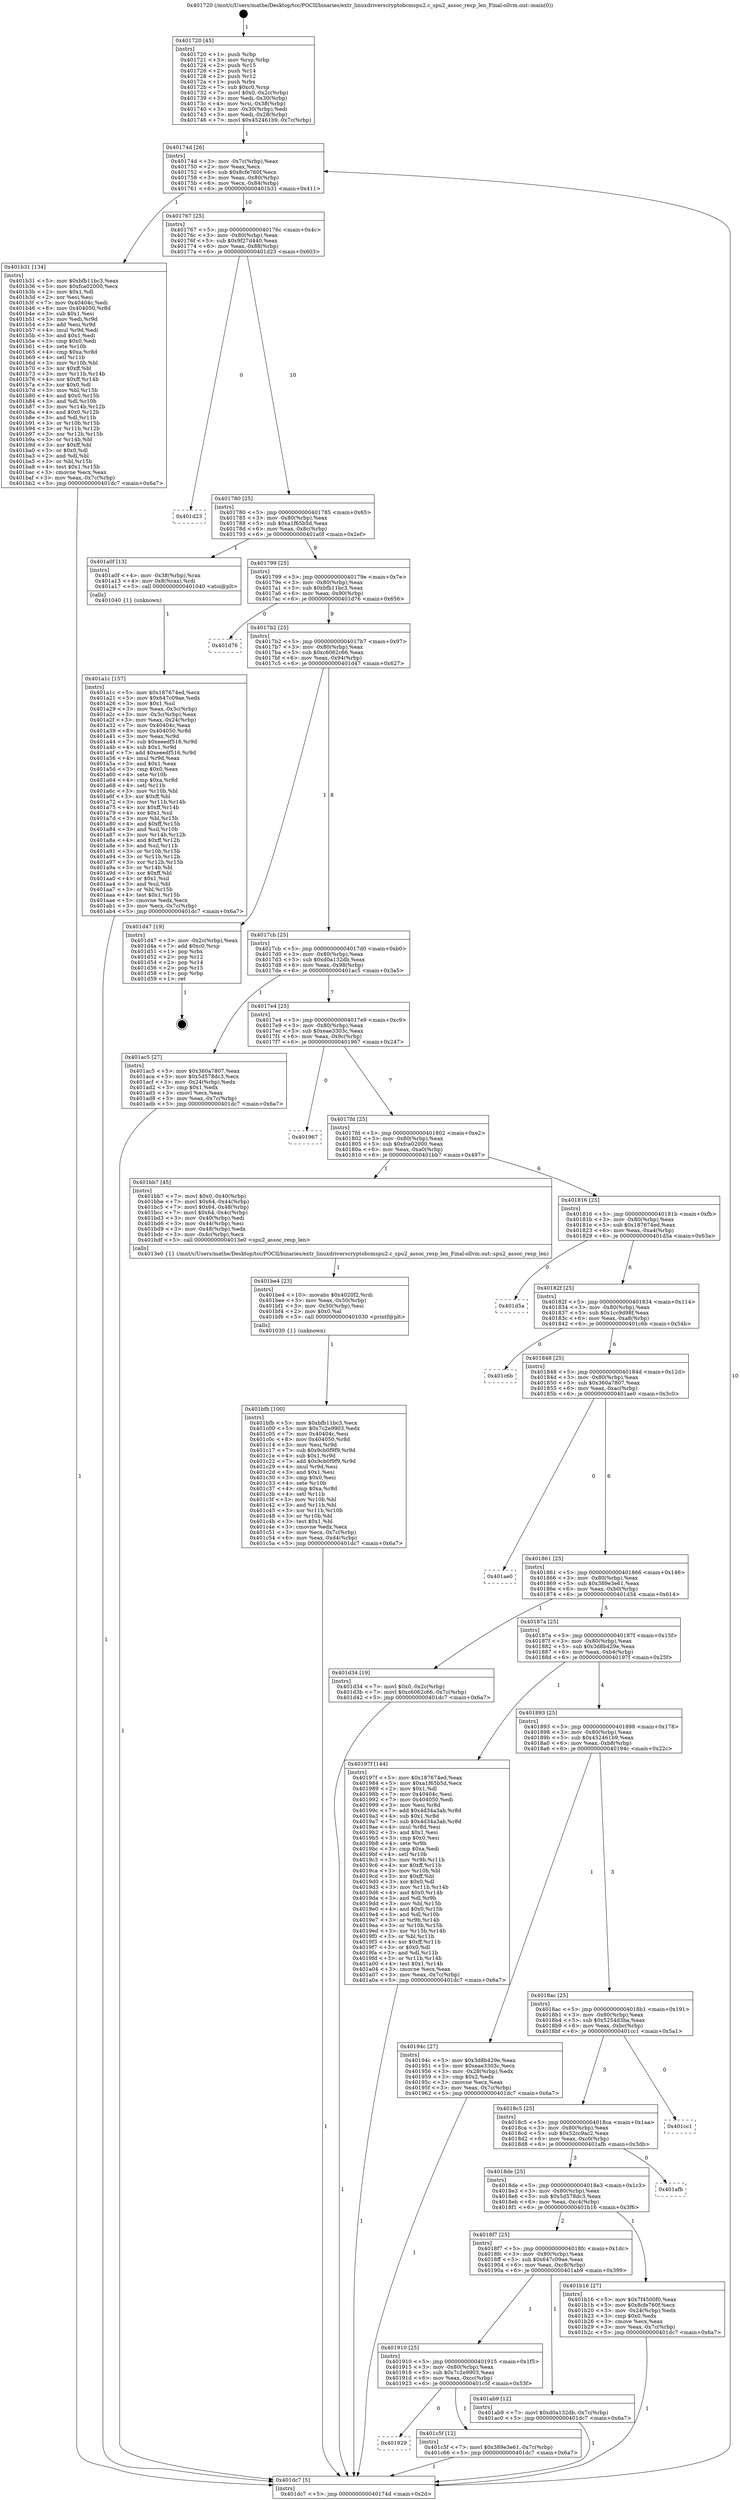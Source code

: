 digraph "0x401720" {
  label = "0x401720 (/mnt/c/Users/mathe/Desktop/tcc/POCII/binaries/extr_linuxdriverscryptobcmspu2.c_spu2_assoc_resp_len_Final-ollvm.out::main(0))"
  labelloc = "t"
  node[shape=record]

  Entry [label="",width=0.3,height=0.3,shape=circle,fillcolor=black,style=filled]
  "0x40174d" [label="{
     0x40174d [26]\l
     | [instrs]\l
     &nbsp;&nbsp;0x40174d \<+3\>: mov -0x7c(%rbp),%eax\l
     &nbsp;&nbsp;0x401750 \<+2\>: mov %eax,%ecx\l
     &nbsp;&nbsp;0x401752 \<+6\>: sub $0x8cfe760f,%ecx\l
     &nbsp;&nbsp;0x401758 \<+3\>: mov %eax,-0x80(%rbp)\l
     &nbsp;&nbsp;0x40175b \<+6\>: mov %ecx,-0x84(%rbp)\l
     &nbsp;&nbsp;0x401761 \<+6\>: je 0000000000401b31 \<main+0x411\>\l
  }"]
  "0x401b31" [label="{
     0x401b31 [134]\l
     | [instrs]\l
     &nbsp;&nbsp;0x401b31 \<+5\>: mov $0xbfb11bc3,%eax\l
     &nbsp;&nbsp;0x401b36 \<+5\>: mov $0xfca02000,%ecx\l
     &nbsp;&nbsp;0x401b3b \<+2\>: mov $0x1,%dl\l
     &nbsp;&nbsp;0x401b3d \<+2\>: xor %esi,%esi\l
     &nbsp;&nbsp;0x401b3f \<+7\>: mov 0x40404c,%edi\l
     &nbsp;&nbsp;0x401b46 \<+8\>: mov 0x404050,%r8d\l
     &nbsp;&nbsp;0x401b4e \<+3\>: sub $0x1,%esi\l
     &nbsp;&nbsp;0x401b51 \<+3\>: mov %edi,%r9d\l
     &nbsp;&nbsp;0x401b54 \<+3\>: add %esi,%r9d\l
     &nbsp;&nbsp;0x401b57 \<+4\>: imul %r9d,%edi\l
     &nbsp;&nbsp;0x401b5b \<+3\>: and $0x1,%edi\l
     &nbsp;&nbsp;0x401b5e \<+3\>: cmp $0x0,%edi\l
     &nbsp;&nbsp;0x401b61 \<+4\>: sete %r10b\l
     &nbsp;&nbsp;0x401b65 \<+4\>: cmp $0xa,%r8d\l
     &nbsp;&nbsp;0x401b69 \<+4\>: setl %r11b\l
     &nbsp;&nbsp;0x401b6d \<+3\>: mov %r10b,%bl\l
     &nbsp;&nbsp;0x401b70 \<+3\>: xor $0xff,%bl\l
     &nbsp;&nbsp;0x401b73 \<+3\>: mov %r11b,%r14b\l
     &nbsp;&nbsp;0x401b76 \<+4\>: xor $0xff,%r14b\l
     &nbsp;&nbsp;0x401b7a \<+3\>: xor $0x0,%dl\l
     &nbsp;&nbsp;0x401b7d \<+3\>: mov %bl,%r15b\l
     &nbsp;&nbsp;0x401b80 \<+4\>: and $0x0,%r15b\l
     &nbsp;&nbsp;0x401b84 \<+3\>: and %dl,%r10b\l
     &nbsp;&nbsp;0x401b87 \<+3\>: mov %r14b,%r12b\l
     &nbsp;&nbsp;0x401b8a \<+4\>: and $0x0,%r12b\l
     &nbsp;&nbsp;0x401b8e \<+3\>: and %dl,%r11b\l
     &nbsp;&nbsp;0x401b91 \<+3\>: or %r10b,%r15b\l
     &nbsp;&nbsp;0x401b94 \<+3\>: or %r11b,%r12b\l
     &nbsp;&nbsp;0x401b97 \<+3\>: xor %r12b,%r15b\l
     &nbsp;&nbsp;0x401b9a \<+3\>: or %r14b,%bl\l
     &nbsp;&nbsp;0x401b9d \<+3\>: xor $0xff,%bl\l
     &nbsp;&nbsp;0x401ba0 \<+3\>: or $0x0,%dl\l
     &nbsp;&nbsp;0x401ba3 \<+2\>: and %dl,%bl\l
     &nbsp;&nbsp;0x401ba5 \<+3\>: or %bl,%r15b\l
     &nbsp;&nbsp;0x401ba8 \<+4\>: test $0x1,%r15b\l
     &nbsp;&nbsp;0x401bac \<+3\>: cmovne %ecx,%eax\l
     &nbsp;&nbsp;0x401baf \<+3\>: mov %eax,-0x7c(%rbp)\l
     &nbsp;&nbsp;0x401bb2 \<+5\>: jmp 0000000000401dc7 \<main+0x6a7\>\l
  }"]
  "0x401767" [label="{
     0x401767 [25]\l
     | [instrs]\l
     &nbsp;&nbsp;0x401767 \<+5\>: jmp 000000000040176c \<main+0x4c\>\l
     &nbsp;&nbsp;0x40176c \<+3\>: mov -0x80(%rbp),%eax\l
     &nbsp;&nbsp;0x40176f \<+5\>: sub $0x9f27d440,%eax\l
     &nbsp;&nbsp;0x401774 \<+6\>: mov %eax,-0x88(%rbp)\l
     &nbsp;&nbsp;0x40177a \<+6\>: je 0000000000401d23 \<main+0x603\>\l
  }"]
  Exit [label="",width=0.3,height=0.3,shape=circle,fillcolor=black,style=filled,peripheries=2]
  "0x401d23" [label="{
     0x401d23\l
  }", style=dashed]
  "0x401780" [label="{
     0x401780 [25]\l
     | [instrs]\l
     &nbsp;&nbsp;0x401780 \<+5\>: jmp 0000000000401785 \<main+0x65\>\l
     &nbsp;&nbsp;0x401785 \<+3\>: mov -0x80(%rbp),%eax\l
     &nbsp;&nbsp;0x401788 \<+5\>: sub $0xa1f65b5d,%eax\l
     &nbsp;&nbsp;0x40178d \<+6\>: mov %eax,-0x8c(%rbp)\l
     &nbsp;&nbsp;0x401793 \<+6\>: je 0000000000401a0f \<main+0x2ef\>\l
  }"]
  "0x401929" [label="{
     0x401929\l
  }", style=dashed]
  "0x401a0f" [label="{
     0x401a0f [13]\l
     | [instrs]\l
     &nbsp;&nbsp;0x401a0f \<+4\>: mov -0x38(%rbp),%rax\l
     &nbsp;&nbsp;0x401a13 \<+4\>: mov 0x8(%rax),%rdi\l
     &nbsp;&nbsp;0x401a17 \<+5\>: call 0000000000401040 \<atoi@plt\>\l
     | [calls]\l
     &nbsp;&nbsp;0x401040 \{1\} (unknown)\l
  }"]
  "0x401799" [label="{
     0x401799 [25]\l
     | [instrs]\l
     &nbsp;&nbsp;0x401799 \<+5\>: jmp 000000000040179e \<main+0x7e\>\l
     &nbsp;&nbsp;0x40179e \<+3\>: mov -0x80(%rbp),%eax\l
     &nbsp;&nbsp;0x4017a1 \<+5\>: sub $0xbfb11bc3,%eax\l
     &nbsp;&nbsp;0x4017a6 \<+6\>: mov %eax,-0x90(%rbp)\l
     &nbsp;&nbsp;0x4017ac \<+6\>: je 0000000000401d76 \<main+0x656\>\l
  }"]
  "0x401c5f" [label="{
     0x401c5f [12]\l
     | [instrs]\l
     &nbsp;&nbsp;0x401c5f \<+7\>: movl $0x389e3e61,-0x7c(%rbp)\l
     &nbsp;&nbsp;0x401c66 \<+5\>: jmp 0000000000401dc7 \<main+0x6a7\>\l
  }"]
  "0x401d76" [label="{
     0x401d76\l
  }", style=dashed]
  "0x4017b2" [label="{
     0x4017b2 [25]\l
     | [instrs]\l
     &nbsp;&nbsp;0x4017b2 \<+5\>: jmp 00000000004017b7 \<main+0x97\>\l
     &nbsp;&nbsp;0x4017b7 \<+3\>: mov -0x80(%rbp),%eax\l
     &nbsp;&nbsp;0x4017ba \<+5\>: sub $0xc6062c66,%eax\l
     &nbsp;&nbsp;0x4017bf \<+6\>: mov %eax,-0x94(%rbp)\l
     &nbsp;&nbsp;0x4017c5 \<+6\>: je 0000000000401d47 \<main+0x627\>\l
  }"]
  "0x401bfb" [label="{
     0x401bfb [100]\l
     | [instrs]\l
     &nbsp;&nbsp;0x401bfb \<+5\>: mov $0xbfb11bc3,%ecx\l
     &nbsp;&nbsp;0x401c00 \<+5\>: mov $0x7c2e9903,%edx\l
     &nbsp;&nbsp;0x401c05 \<+7\>: mov 0x40404c,%esi\l
     &nbsp;&nbsp;0x401c0c \<+8\>: mov 0x404050,%r8d\l
     &nbsp;&nbsp;0x401c14 \<+3\>: mov %esi,%r9d\l
     &nbsp;&nbsp;0x401c17 \<+7\>: sub $0x9cb0f9f9,%r9d\l
     &nbsp;&nbsp;0x401c1e \<+4\>: sub $0x1,%r9d\l
     &nbsp;&nbsp;0x401c22 \<+7\>: add $0x9cb0f9f9,%r9d\l
     &nbsp;&nbsp;0x401c29 \<+4\>: imul %r9d,%esi\l
     &nbsp;&nbsp;0x401c2d \<+3\>: and $0x1,%esi\l
     &nbsp;&nbsp;0x401c30 \<+3\>: cmp $0x0,%esi\l
     &nbsp;&nbsp;0x401c33 \<+4\>: sete %r10b\l
     &nbsp;&nbsp;0x401c37 \<+4\>: cmp $0xa,%r8d\l
     &nbsp;&nbsp;0x401c3b \<+4\>: setl %r11b\l
     &nbsp;&nbsp;0x401c3f \<+3\>: mov %r10b,%bl\l
     &nbsp;&nbsp;0x401c42 \<+3\>: and %r11b,%bl\l
     &nbsp;&nbsp;0x401c45 \<+3\>: xor %r11b,%r10b\l
     &nbsp;&nbsp;0x401c48 \<+3\>: or %r10b,%bl\l
     &nbsp;&nbsp;0x401c4b \<+3\>: test $0x1,%bl\l
     &nbsp;&nbsp;0x401c4e \<+3\>: cmovne %edx,%ecx\l
     &nbsp;&nbsp;0x401c51 \<+3\>: mov %ecx,-0x7c(%rbp)\l
     &nbsp;&nbsp;0x401c54 \<+6\>: mov %eax,-0xd4(%rbp)\l
     &nbsp;&nbsp;0x401c5a \<+5\>: jmp 0000000000401dc7 \<main+0x6a7\>\l
  }"]
  "0x401d47" [label="{
     0x401d47 [19]\l
     | [instrs]\l
     &nbsp;&nbsp;0x401d47 \<+3\>: mov -0x2c(%rbp),%eax\l
     &nbsp;&nbsp;0x401d4a \<+7\>: add $0xc0,%rsp\l
     &nbsp;&nbsp;0x401d51 \<+1\>: pop %rbx\l
     &nbsp;&nbsp;0x401d52 \<+2\>: pop %r12\l
     &nbsp;&nbsp;0x401d54 \<+2\>: pop %r14\l
     &nbsp;&nbsp;0x401d56 \<+2\>: pop %r15\l
     &nbsp;&nbsp;0x401d58 \<+1\>: pop %rbp\l
     &nbsp;&nbsp;0x401d59 \<+1\>: ret\l
  }"]
  "0x4017cb" [label="{
     0x4017cb [25]\l
     | [instrs]\l
     &nbsp;&nbsp;0x4017cb \<+5\>: jmp 00000000004017d0 \<main+0xb0\>\l
     &nbsp;&nbsp;0x4017d0 \<+3\>: mov -0x80(%rbp),%eax\l
     &nbsp;&nbsp;0x4017d3 \<+5\>: sub $0xd0a132db,%eax\l
     &nbsp;&nbsp;0x4017d8 \<+6\>: mov %eax,-0x98(%rbp)\l
     &nbsp;&nbsp;0x4017de \<+6\>: je 0000000000401ac5 \<main+0x3a5\>\l
  }"]
  "0x401be4" [label="{
     0x401be4 [23]\l
     | [instrs]\l
     &nbsp;&nbsp;0x401be4 \<+10\>: movabs $0x4020f2,%rdi\l
     &nbsp;&nbsp;0x401bee \<+3\>: mov %eax,-0x50(%rbp)\l
     &nbsp;&nbsp;0x401bf1 \<+3\>: mov -0x50(%rbp),%esi\l
     &nbsp;&nbsp;0x401bf4 \<+2\>: mov $0x0,%al\l
     &nbsp;&nbsp;0x401bf6 \<+5\>: call 0000000000401030 \<printf@plt\>\l
     | [calls]\l
     &nbsp;&nbsp;0x401030 \{1\} (unknown)\l
  }"]
  "0x401ac5" [label="{
     0x401ac5 [27]\l
     | [instrs]\l
     &nbsp;&nbsp;0x401ac5 \<+5\>: mov $0x360a7807,%eax\l
     &nbsp;&nbsp;0x401aca \<+5\>: mov $0x5d578dc3,%ecx\l
     &nbsp;&nbsp;0x401acf \<+3\>: mov -0x24(%rbp),%edx\l
     &nbsp;&nbsp;0x401ad2 \<+3\>: cmp $0x1,%edx\l
     &nbsp;&nbsp;0x401ad5 \<+3\>: cmovl %ecx,%eax\l
     &nbsp;&nbsp;0x401ad8 \<+3\>: mov %eax,-0x7c(%rbp)\l
     &nbsp;&nbsp;0x401adb \<+5\>: jmp 0000000000401dc7 \<main+0x6a7\>\l
  }"]
  "0x4017e4" [label="{
     0x4017e4 [25]\l
     | [instrs]\l
     &nbsp;&nbsp;0x4017e4 \<+5\>: jmp 00000000004017e9 \<main+0xc9\>\l
     &nbsp;&nbsp;0x4017e9 \<+3\>: mov -0x80(%rbp),%eax\l
     &nbsp;&nbsp;0x4017ec \<+5\>: sub $0xeae3303c,%eax\l
     &nbsp;&nbsp;0x4017f1 \<+6\>: mov %eax,-0x9c(%rbp)\l
     &nbsp;&nbsp;0x4017f7 \<+6\>: je 0000000000401967 \<main+0x247\>\l
  }"]
  "0x401910" [label="{
     0x401910 [25]\l
     | [instrs]\l
     &nbsp;&nbsp;0x401910 \<+5\>: jmp 0000000000401915 \<main+0x1f5\>\l
     &nbsp;&nbsp;0x401915 \<+3\>: mov -0x80(%rbp),%eax\l
     &nbsp;&nbsp;0x401918 \<+5\>: sub $0x7c2e9903,%eax\l
     &nbsp;&nbsp;0x40191d \<+6\>: mov %eax,-0xcc(%rbp)\l
     &nbsp;&nbsp;0x401923 \<+6\>: je 0000000000401c5f \<main+0x53f\>\l
  }"]
  "0x401967" [label="{
     0x401967\l
  }", style=dashed]
  "0x4017fd" [label="{
     0x4017fd [25]\l
     | [instrs]\l
     &nbsp;&nbsp;0x4017fd \<+5\>: jmp 0000000000401802 \<main+0xe2\>\l
     &nbsp;&nbsp;0x401802 \<+3\>: mov -0x80(%rbp),%eax\l
     &nbsp;&nbsp;0x401805 \<+5\>: sub $0xfca02000,%eax\l
     &nbsp;&nbsp;0x40180a \<+6\>: mov %eax,-0xa0(%rbp)\l
     &nbsp;&nbsp;0x401810 \<+6\>: je 0000000000401bb7 \<main+0x497\>\l
  }"]
  "0x401ab9" [label="{
     0x401ab9 [12]\l
     | [instrs]\l
     &nbsp;&nbsp;0x401ab9 \<+7\>: movl $0xd0a132db,-0x7c(%rbp)\l
     &nbsp;&nbsp;0x401ac0 \<+5\>: jmp 0000000000401dc7 \<main+0x6a7\>\l
  }"]
  "0x401bb7" [label="{
     0x401bb7 [45]\l
     | [instrs]\l
     &nbsp;&nbsp;0x401bb7 \<+7\>: movl $0x0,-0x40(%rbp)\l
     &nbsp;&nbsp;0x401bbe \<+7\>: movl $0x64,-0x44(%rbp)\l
     &nbsp;&nbsp;0x401bc5 \<+7\>: movl $0x64,-0x48(%rbp)\l
     &nbsp;&nbsp;0x401bcc \<+7\>: movl $0x64,-0x4c(%rbp)\l
     &nbsp;&nbsp;0x401bd3 \<+3\>: mov -0x40(%rbp),%edi\l
     &nbsp;&nbsp;0x401bd6 \<+3\>: mov -0x44(%rbp),%esi\l
     &nbsp;&nbsp;0x401bd9 \<+3\>: mov -0x48(%rbp),%edx\l
     &nbsp;&nbsp;0x401bdc \<+3\>: mov -0x4c(%rbp),%ecx\l
     &nbsp;&nbsp;0x401bdf \<+5\>: call 00000000004013e0 \<spu2_assoc_resp_len\>\l
     | [calls]\l
     &nbsp;&nbsp;0x4013e0 \{1\} (/mnt/c/Users/mathe/Desktop/tcc/POCII/binaries/extr_linuxdriverscryptobcmspu2.c_spu2_assoc_resp_len_Final-ollvm.out::spu2_assoc_resp_len)\l
  }"]
  "0x401816" [label="{
     0x401816 [25]\l
     | [instrs]\l
     &nbsp;&nbsp;0x401816 \<+5\>: jmp 000000000040181b \<main+0xfb\>\l
     &nbsp;&nbsp;0x40181b \<+3\>: mov -0x80(%rbp),%eax\l
     &nbsp;&nbsp;0x40181e \<+5\>: sub $0x187674ed,%eax\l
     &nbsp;&nbsp;0x401823 \<+6\>: mov %eax,-0xa4(%rbp)\l
     &nbsp;&nbsp;0x401829 \<+6\>: je 0000000000401d5a \<main+0x63a\>\l
  }"]
  "0x4018f7" [label="{
     0x4018f7 [25]\l
     | [instrs]\l
     &nbsp;&nbsp;0x4018f7 \<+5\>: jmp 00000000004018fc \<main+0x1dc\>\l
     &nbsp;&nbsp;0x4018fc \<+3\>: mov -0x80(%rbp),%eax\l
     &nbsp;&nbsp;0x4018ff \<+5\>: sub $0x647c09ae,%eax\l
     &nbsp;&nbsp;0x401904 \<+6\>: mov %eax,-0xc8(%rbp)\l
     &nbsp;&nbsp;0x40190a \<+6\>: je 0000000000401ab9 \<main+0x399\>\l
  }"]
  "0x401d5a" [label="{
     0x401d5a\l
  }", style=dashed]
  "0x40182f" [label="{
     0x40182f [25]\l
     | [instrs]\l
     &nbsp;&nbsp;0x40182f \<+5\>: jmp 0000000000401834 \<main+0x114\>\l
     &nbsp;&nbsp;0x401834 \<+3\>: mov -0x80(%rbp),%eax\l
     &nbsp;&nbsp;0x401837 \<+5\>: sub $0x1cc9d98f,%eax\l
     &nbsp;&nbsp;0x40183c \<+6\>: mov %eax,-0xa8(%rbp)\l
     &nbsp;&nbsp;0x401842 \<+6\>: je 0000000000401c6b \<main+0x54b\>\l
  }"]
  "0x401b16" [label="{
     0x401b16 [27]\l
     | [instrs]\l
     &nbsp;&nbsp;0x401b16 \<+5\>: mov $0x7f4500f0,%eax\l
     &nbsp;&nbsp;0x401b1b \<+5\>: mov $0x8cfe760f,%ecx\l
     &nbsp;&nbsp;0x401b20 \<+3\>: mov -0x24(%rbp),%edx\l
     &nbsp;&nbsp;0x401b23 \<+3\>: cmp $0x0,%edx\l
     &nbsp;&nbsp;0x401b26 \<+3\>: cmove %ecx,%eax\l
     &nbsp;&nbsp;0x401b29 \<+3\>: mov %eax,-0x7c(%rbp)\l
     &nbsp;&nbsp;0x401b2c \<+5\>: jmp 0000000000401dc7 \<main+0x6a7\>\l
  }"]
  "0x401c6b" [label="{
     0x401c6b\l
  }", style=dashed]
  "0x401848" [label="{
     0x401848 [25]\l
     | [instrs]\l
     &nbsp;&nbsp;0x401848 \<+5\>: jmp 000000000040184d \<main+0x12d\>\l
     &nbsp;&nbsp;0x40184d \<+3\>: mov -0x80(%rbp),%eax\l
     &nbsp;&nbsp;0x401850 \<+5\>: sub $0x360a7807,%eax\l
     &nbsp;&nbsp;0x401855 \<+6\>: mov %eax,-0xac(%rbp)\l
     &nbsp;&nbsp;0x40185b \<+6\>: je 0000000000401ae0 \<main+0x3c0\>\l
  }"]
  "0x4018de" [label="{
     0x4018de [25]\l
     | [instrs]\l
     &nbsp;&nbsp;0x4018de \<+5\>: jmp 00000000004018e3 \<main+0x1c3\>\l
     &nbsp;&nbsp;0x4018e3 \<+3\>: mov -0x80(%rbp),%eax\l
     &nbsp;&nbsp;0x4018e6 \<+5\>: sub $0x5d578dc3,%eax\l
     &nbsp;&nbsp;0x4018eb \<+6\>: mov %eax,-0xc4(%rbp)\l
     &nbsp;&nbsp;0x4018f1 \<+6\>: je 0000000000401b16 \<main+0x3f6\>\l
  }"]
  "0x401ae0" [label="{
     0x401ae0\l
  }", style=dashed]
  "0x401861" [label="{
     0x401861 [25]\l
     | [instrs]\l
     &nbsp;&nbsp;0x401861 \<+5\>: jmp 0000000000401866 \<main+0x146\>\l
     &nbsp;&nbsp;0x401866 \<+3\>: mov -0x80(%rbp),%eax\l
     &nbsp;&nbsp;0x401869 \<+5\>: sub $0x389e3e61,%eax\l
     &nbsp;&nbsp;0x40186e \<+6\>: mov %eax,-0xb0(%rbp)\l
     &nbsp;&nbsp;0x401874 \<+6\>: je 0000000000401d34 \<main+0x614\>\l
  }"]
  "0x401afb" [label="{
     0x401afb\l
  }", style=dashed]
  "0x401d34" [label="{
     0x401d34 [19]\l
     | [instrs]\l
     &nbsp;&nbsp;0x401d34 \<+7\>: movl $0x0,-0x2c(%rbp)\l
     &nbsp;&nbsp;0x401d3b \<+7\>: movl $0xc6062c66,-0x7c(%rbp)\l
     &nbsp;&nbsp;0x401d42 \<+5\>: jmp 0000000000401dc7 \<main+0x6a7\>\l
  }"]
  "0x40187a" [label="{
     0x40187a [25]\l
     | [instrs]\l
     &nbsp;&nbsp;0x40187a \<+5\>: jmp 000000000040187f \<main+0x15f\>\l
     &nbsp;&nbsp;0x40187f \<+3\>: mov -0x80(%rbp),%eax\l
     &nbsp;&nbsp;0x401882 \<+5\>: sub $0x3d8b429e,%eax\l
     &nbsp;&nbsp;0x401887 \<+6\>: mov %eax,-0xb4(%rbp)\l
     &nbsp;&nbsp;0x40188d \<+6\>: je 000000000040197f \<main+0x25f\>\l
  }"]
  "0x4018c5" [label="{
     0x4018c5 [25]\l
     | [instrs]\l
     &nbsp;&nbsp;0x4018c5 \<+5\>: jmp 00000000004018ca \<main+0x1aa\>\l
     &nbsp;&nbsp;0x4018ca \<+3\>: mov -0x80(%rbp),%eax\l
     &nbsp;&nbsp;0x4018cd \<+5\>: sub $0x52cc9ac2,%eax\l
     &nbsp;&nbsp;0x4018d2 \<+6\>: mov %eax,-0xc0(%rbp)\l
     &nbsp;&nbsp;0x4018d8 \<+6\>: je 0000000000401afb \<main+0x3db\>\l
  }"]
  "0x40197f" [label="{
     0x40197f [144]\l
     | [instrs]\l
     &nbsp;&nbsp;0x40197f \<+5\>: mov $0x187674ed,%eax\l
     &nbsp;&nbsp;0x401984 \<+5\>: mov $0xa1f65b5d,%ecx\l
     &nbsp;&nbsp;0x401989 \<+2\>: mov $0x1,%dl\l
     &nbsp;&nbsp;0x40198b \<+7\>: mov 0x40404c,%esi\l
     &nbsp;&nbsp;0x401992 \<+7\>: mov 0x404050,%edi\l
     &nbsp;&nbsp;0x401999 \<+3\>: mov %esi,%r8d\l
     &nbsp;&nbsp;0x40199c \<+7\>: add $0x4d34a3ab,%r8d\l
     &nbsp;&nbsp;0x4019a3 \<+4\>: sub $0x1,%r8d\l
     &nbsp;&nbsp;0x4019a7 \<+7\>: sub $0x4d34a3ab,%r8d\l
     &nbsp;&nbsp;0x4019ae \<+4\>: imul %r8d,%esi\l
     &nbsp;&nbsp;0x4019b2 \<+3\>: and $0x1,%esi\l
     &nbsp;&nbsp;0x4019b5 \<+3\>: cmp $0x0,%esi\l
     &nbsp;&nbsp;0x4019b8 \<+4\>: sete %r9b\l
     &nbsp;&nbsp;0x4019bc \<+3\>: cmp $0xa,%edi\l
     &nbsp;&nbsp;0x4019bf \<+4\>: setl %r10b\l
     &nbsp;&nbsp;0x4019c3 \<+3\>: mov %r9b,%r11b\l
     &nbsp;&nbsp;0x4019c6 \<+4\>: xor $0xff,%r11b\l
     &nbsp;&nbsp;0x4019ca \<+3\>: mov %r10b,%bl\l
     &nbsp;&nbsp;0x4019cd \<+3\>: xor $0xff,%bl\l
     &nbsp;&nbsp;0x4019d0 \<+3\>: xor $0x0,%dl\l
     &nbsp;&nbsp;0x4019d3 \<+3\>: mov %r11b,%r14b\l
     &nbsp;&nbsp;0x4019d6 \<+4\>: and $0x0,%r14b\l
     &nbsp;&nbsp;0x4019da \<+3\>: and %dl,%r9b\l
     &nbsp;&nbsp;0x4019dd \<+3\>: mov %bl,%r15b\l
     &nbsp;&nbsp;0x4019e0 \<+4\>: and $0x0,%r15b\l
     &nbsp;&nbsp;0x4019e4 \<+3\>: and %dl,%r10b\l
     &nbsp;&nbsp;0x4019e7 \<+3\>: or %r9b,%r14b\l
     &nbsp;&nbsp;0x4019ea \<+3\>: or %r10b,%r15b\l
     &nbsp;&nbsp;0x4019ed \<+3\>: xor %r15b,%r14b\l
     &nbsp;&nbsp;0x4019f0 \<+3\>: or %bl,%r11b\l
     &nbsp;&nbsp;0x4019f3 \<+4\>: xor $0xff,%r11b\l
     &nbsp;&nbsp;0x4019f7 \<+3\>: or $0x0,%dl\l
     &nbsp;&nbsp;0x4019fa \<+3\>: and %dl,%r11b\l
     &nbsp;&nbsp;0x4019fd \<+3\>: or %r11b,%r14b\l
     &nbsp;&nbsp;0x401a00 \<+4\>: test $0x1,%r14b\l
     &nbsp;&nbsp;0x401a04 \<+3\>: cmovne %ecx,%eax\l
     &nbsp;&nbsp;0x401a07 \<+3\>: mov %eax,-0x7c(%rbp)\l
     &nbsp;&nbsp;0x401a0a \<+5\>: jmp 0000000000401dc7 \<main+0x6a7\>\l
  }"]
  "0x401893" [label="{
     0x401893 [25]\l
     | [instrs]\l
     &nbsp;&nbsp;0x401893 \<+5\>: jmp 0000000000401898 \<main+0x178\>\l
     &nbsp;&nbsp;0x401898 \<+3\>: mov -0x80(%rbp),%eax\l
     &nbsp;&nbsp;0x40189b \<+5\>: sub $0x452461b9,%eax\l
     &nbsp;&nbsp;0x4018a0 \<+6\>: mov %eax,-0xb8(%rbp)\l
     &nbsp;&nbsp;0x4018a6 \<+6\>: je 000000000040194c \<main+0x22c\>\l
  }"]
  "0x401cc1" [label="{
     0x401cc1\l
  }", style=dashed]
  "0x40194c" [label="{
     0x40194c [27]\l
     | [instrs]\l
     &nbsp;&nbsp;0x40194c \<+5\>: mov $0x3d8b429e,%eax\l
     &nbsp;&nbsp;0x401951 \<+5\>: mov $0xeae3303c,%ecx\l
     &nbsp;&nbsp;0x401956 \<+3\>: mov -0x28(%rbp),%edx\l
     &nbsp;&nbsp;0x401959 \<+3\>: cmp $0x2,%edx\l
     &nbsp;&nbsp;0x40195c \<+3\>: cmovne %ecx,%eax\l
     &nbsp;&nbsp;0x40195f \<+3\>: mov %eax,-0x7c(%rbp)\l
     &nbsp;&nbsp;0x401962 \<+5\>: jmp 0000000000401dc7 \<main+0x6a7\>\l
  }"]
  "0x4018ac" [label="{
     0x4018ac [25]\l
     | [instrs]\l
     &nbsp;&nbsp;0x4018ac \<+5\>: jmp 00000000004018b1 \<main+0x191\>\l
     &nbsp;&nbsp;0x4018b1 \<+3\>: mov -0x80(%rbp),%eax\l
     &nbsp;&nbsp;0x4018b4 \<+5\>: sub $0x5254d3ba,%eax\l
     &nbsp;&nbsp;0x4018b9 \<+6\>: mov %eax,-0xbc(%rbp)\l
     &nbsp;&nbsp;0x4018bf \<+6\>: je 0000000000401cc1 \<main+0x5a1\>\l
  }"]
  "0x401dc7" [label="{
     0x401dc7 [5]\l
     | [instrs]\l
     &nbsp;&nbsp;0x401dc7 \<+5\>: jmp 000000000040174d \<main+0x2d\>\l
  }"]
  "0x401720" [label="{
     0x401720 [45]\l
     | [instrs]\l
     &nbsp;&nbsp;0x401720 \<+1\>: push %rbp\l
     &nbsp;&nbsp;0x401721 \<+3\>: mov %rsp,%rbp\l
     &nbsp;&nbsp;0x401724 \<+2\>: push %r15\l
     &nbsp;&nbsp;0x401726 \<+2\>: push %r14\l
     &nbsp;&nbsp;0x401728 \<+2\>: push %r12\l
     &nbsp;&nbsp;0x40172a \<+1\>: push %rbx\l
     &nbsp;&nbsp;0x40172b \<+7\>: sub $0xc0,%rsp\l
     &nbsp;&nbsp;0x401732 \<+7\>: movl $0x0,-0x2c(%rbp)\l
     &nbsp;&nbsp;0x401739 \<+3\>: mov %edi,-0x30(%rbp)\l
     &nbsp;&nbsp;0x40173c \<+4\>: mov %rsi,-0x38(%rbp)\l
     &nbsp;&nbsp;0x401740 \<+3\>: mov -0x30(%rbp),%edi\l
     &nbsp;&nbsp;0x401743 \<+3\>: mov %edi,-0x28(%rbp)\l
     &nbsp;&nbsp;0x401746 \<+7\>: movl $0x452461b9,-0x7c(%rbp)\l
  }"]
  "0x401a1c" [label="{
     0x401a1c [157]\l
     | [instrs]\l
     &nbsp;&nbsp;0x401a1c \<+5\>: mov $0x187674ed,%ecx\l
     &nbsp;&nbsp;0x401a21 \<+5\>: mov $0x647c09ae,%edx\l
     &nbsp;&nbsp;0x401a26 \<+3\>: mov $0x1,%sil\l
     &nbsp;&nbsp;0x401a29 \<+3\>: mov %eax,-0x3c(%rbp)\l
     &nbsp;&nbsp;0x401a2c \<+3\>: mov -0x3c(%rbp),%eax\l
     &nbsp;&nbsp;0x401a2f \<+3\>: mov %eax,-0x24(%rbp)\l
     &nbsp;&nbsp;0x401a32 \<+7\>: mov 0x40404c,%eax\l
     &nbsp;&nbsp;0x401a39 \<+8\>: mov 0x404050,%r8d\l
     &nbsp;&nbsp;0x401a41 \<+3\>: mov %eax,%r9d\l
     &nbsp;&nbsp;0x401a44 \<+7\>: sub $0xeeedf516,%r9d\l
     &nbsp;&nbsp;0x401a4b \<+4\>: sub $0x1,%r9d\l
     &nbsp;&nbsp;0x401a4f \<+7\>: add $0xeeedf516,%r9d\l
     &nbsp;&nbsp;0x401a56 \<+4\>: imul %r9d,%eax\l
     &nbsp;&nbsp;0x401a5a \<+3\>: and $0x1,%eax\l
     &nbsp;&nbsp;0x401a5d \<+3\>: cmp $0x0,%eax\l
     &nbsp;&nbsp;0x401a60 \<+4\>: sete %r10b\l
     &nbsp;&nbsp;0x401a64 \<+4\>: cmp $0xa,%r8d\l
     &nbsp;&nbsp;0x401a68 \<+4\>: setl %r11b\l
     &nbsp;&nbsp;0x401a6c \<+3\>: mov %r10b,%bl\l
     &nbsp;&nbsp;0x401a6f \<+3\>: xor $0xff,%bl\l
     &nbsp;&nbsp;0x401a72 \<+3\>: mov %r11b,%r14b\l
     &nbsp;&nbsp;0x401a75 \<+4\>: xor $0xff,%r14b\l
     &nbsp;&nbsp;0x401a79 \<+4\>: xor $0x1,%sil\l
     &nbsp;&nbsp;0x401a7d \<+3\>: mov %bl,%r15b\l
     &nbsp;&nbsp;0x401a80 \<+4\>: and $0xff,%r15b\l
     &nbsp;&nbsp;0x401a84 \<+3\>: and %sil,%r10b\l
     &nbsp;&nbsp;0x401a87 \<+3\>: mov %r14b,%r12b\l
     &nbsp;&nbsp;0x401a8a \<+4\>: and $0xff,%r12b\l
     &nbsp;&nbsp;0x401a8e \<+3\>: and %sil,%r11b\l
     &nbsp;&nbsp;0x401a91 \<+3\>: or %r10b,%r15b\l
     &nbsp;&nbsp;0x401a94 \<+3\>: or %r11b,%r12b\l
     &nbsp;&nbsp;0x401a97 \<+3\>: xor %r12b,%r15b\l
     &nbsp;&nbsp;0x401a9a \<+3\>: or %r14b,%bl\l
     &nbsp;&nbsp;0x401a9d \<+3\>: xor $0xff,%bl\l
     &nbsp;&nbsp;0x401aa0 \<+4\>: or $0x1,%sil\l
     &nbsp;&nbsp;0x401aa4 \<+3\>: and %sil,%bl\l
     &nbsp;&nbsp;0x401aa7 \<+3\>: or %bl,%r15b\l
     &nbsp;&nbsp;0x401aaa \<+4\>: test $0x1,%r15b\l
     &nbsp;&nbsp;0x401aae \<+3\>: cmovne %edx,%ecx\l
     &nbsp;&nbsp;0x401ab1 \<+3\>: mov %ecx,-0x7c(%rbp)\l
     &nbsp;&nbsp;0x401ab4 \<+5\>: jmp 0000000000401dc7 \<main+0x6a7\>\l
  }"]
  Entry -> "0x401720" [label=" 1"]
  "0x40174d" -> "0x401b31" [label=" 1"]
  "0x40174d" -> "0x401767" [label=" 10"]
  "0x401d47" -> Exit [label=" 1"]
  "0x401767" -> "0x401d23" [label=" 0"]
  "0x401767" -> "0x401780" [label=" 10"]
  "0x401d34" -> "0x401dc7" [label=" 1"]
  "0x401780" -> "0x401a0f" [label=" 1"]
  "0x401780" -> "0x401799" [label=" 9"]
  "0x401c5f" -> "0x401dc7" [label=" 1"]
  "0x401799" -> "0x401d76" [label=" 0"]
  "0x401799" -> "0x4017b2" [label=" 9"]
  "0x401910" -> "0x401929" [label=" 0"]
  "0x4017b2" -> "0x401d47" [label=" 1"]
  "0x4017b2" -> "0x4017cb" [label=" 8"]
  "0x401910" -> "0x401c5f" [label=" 1"]
  "0x4017cb" -> "0x401ac5" [label=" 1"]
  "0x4017cb" -> "0x4017e4" [label=" 7"]
  "0x401bfb" -> "0x401dc7" [label=" 1"]
  "0x4017e4" -> "0x401967" [label=" 0"]
  "0x4017e4" -> "0x4017fd" [label=" 7"]
  "0x401be4" -> "0x401bfb" [label=" 1"]
  "0x4017fd" -> "0x401bb7" [label=" 1"]
  "0x4017fd" -> "0x401816" [label=" 6"]
  "0x401bb7" -> "0x401be4" [label=" 1"]
  "0x401816" -> "0x401d5a" [label=" 0"]
  "0x401816" -> "0x40182f" [label=" 6"]
  "0x401b16" -> "0x401dc7" [label=" 1"]
  "0x40182f" -> "0x401c6b" [label=" 0"]
  "0x40182f" -> "0x401848" [label=" 6"]
  "0x401ac5" -> "0x401dc7" [label=" 1"]
  "0x401848" -> "0x401ae0" [label=" 0"]
  "0x401848" -> "0x401861" [label=" 6"]
  "0x4018f7" -> "0x401910" [label=" 1"]
  "0x401861" -> "0x401d34" [label=" 1"]
  "0x401861" -> "0x40187a" [label=" 5"]
  "0x4018f7" -> "0x401ab9" [label=" 1"]
  "0x40187a" -> "0x40197f" [label=" 1"]
  "0x40187a" -> "0x401893" [label=" 4"]
  "0x4018de" -> "0x4018f7" [label=" 2"]
  "0x401893" -> "0x40194c" [label=" 1"]
  "0x401893" -> "0x4018ac" [label=" 3"]
  "0x40194c" -> "0x401dc7" [label=" 1"]
  "0x401720" -> "0x40174d" [label=" 1"]
  "0x401dc7" -> "0x40174d" [label=" 10"]
  "0x40197f" -> "0x401dc7" [label=" 1"]
  "0x401a0f" -> "0x401a1c" [label=" 1"]
  "0x401a1c" -> "0x401dc7" [label=" 1"]
  "0x4018de" -> "0x401b16" [label=" 1"]
  "0x4018ac" -> "0x401cc1" [label=" 0"]
  "0x4018ac" -> "0x4018c5" [label=" 3"]
  "0x401b31" -> "0x401dc7" [label=" 1"]
  "0x4018c5" -> "0x401afb" [label=" 0"]
  "0x4018c5" -> "0x4018de" [label=" 3"]
  "0x401ab9" -> "0x401dc7" [label=" 1"]
}
